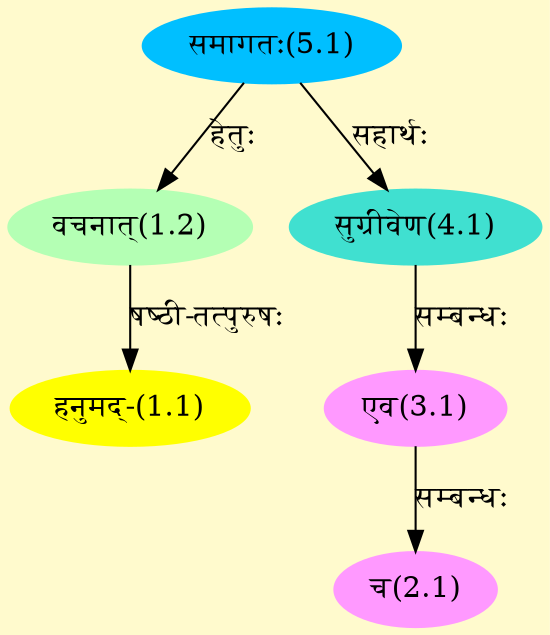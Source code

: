 digraph G{
rankdir=BT;
 compound=true;
 bgcolor="lemonchiffon1";
Node1_1 [style=filled, color="#FFFF00" label = "हनुमद्-(1.1)"]
Node1_2 [style=filled, color="#B4FFB4" label = "वचनात्(1.2)"]
Node5_1 [style=filled, color="#00BFFF" label = "समागतः(5.1)"]
Node2_1 [style=filled, color="#FF99FF" label = "च(2.1)"]
Node3_1 [style=filled, color="#FF99FF" label = "एव(3.1)"]
Node4_1 [style=filled, color="#40E0D0" label = "सुग्रीवेण(4.1)"]
/* Start of Relations section */

Node1_1 -> Node1_2 [  label="षष्ठी-तत्पुरुषः"  dir="back" ]
Node1_2 -> Node5_1 [  label="हेतुः"  dir="back" ]
Node2_1 -> Node3_1 [  label="सम्बन्धः"  dir="back" ]
Node3_1 -> Node4_1 [  label="सम्बन्धः"  dir="back" ]
Node4_1 -> Node5_1 [  label="सहार्थः"  dir="back" ]
}
